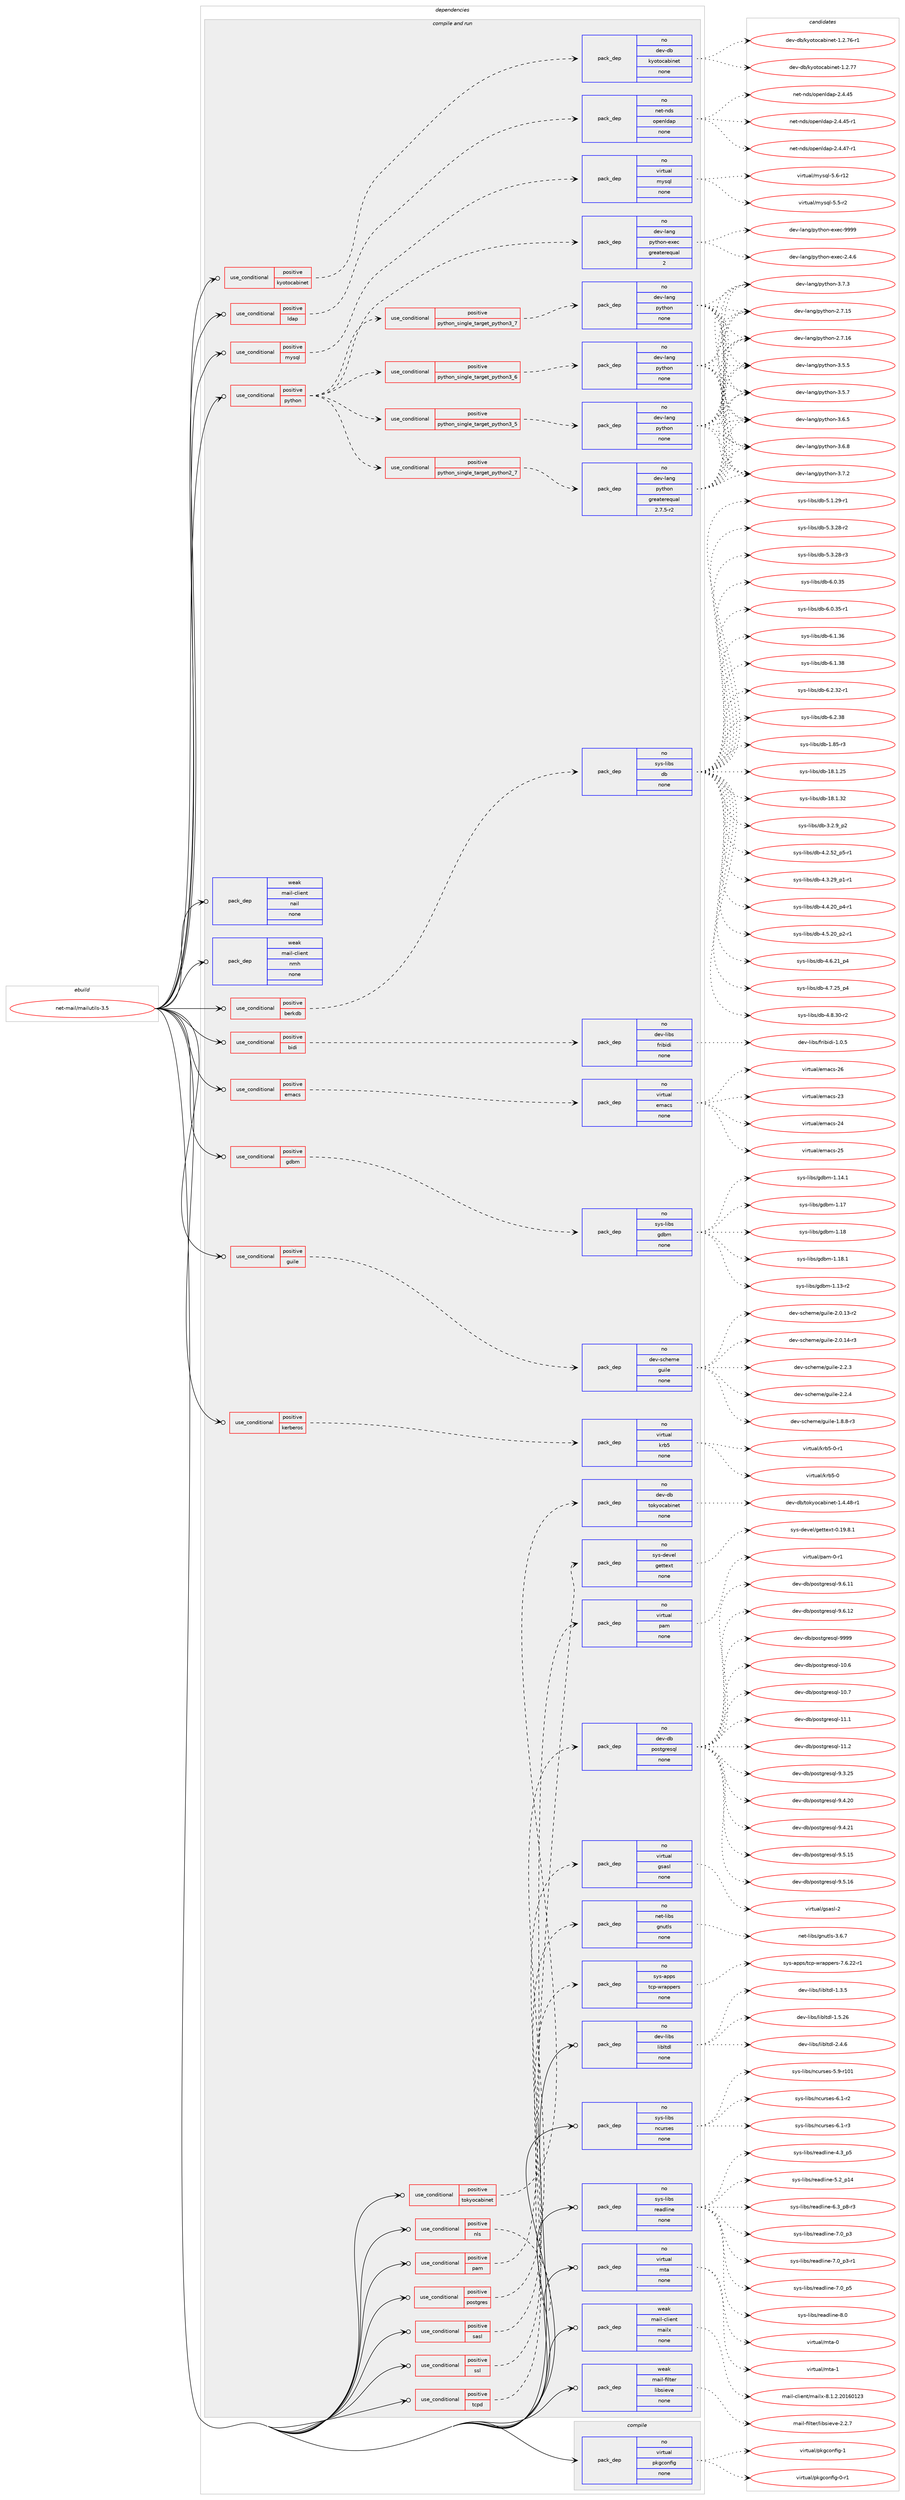 digraph prolog {

# *************
# Graph options
# *************

newrank=true;
concentrate=true;
compound=true;
graph [rankdir=LR,fontname=Helvetica,fontsize=10,ranksep=1.5];#, ranksep=2.5, nodesep=0.2];
edge  [arrowhead=vee];
node  [fontname=Helvetica,fontsize=10];

# **********
# The ebuild
# **********

subgraph cluster_leftcol {
color=gray;
rank=same;
label=<<i>ebuild</i>>;
id [label="net-mail/mailutils-3.5", color=red, width=4, href="../net-mail/mailutils-3.5.svg"];
}

# ****************
# The dependencies
# ****************

subgraph cluster_midcol {
color=gray;
label=<<i>dependencies</i>>;
subgraph cluster_compile {
fillcolor="#eeeeee";
style=filled;
label=<<i>compile</i>>;
subgraph pack2007 {
dependency2674 [label=<<TABLE BORDER="0" CELLBORDER="1" CELLSPACING="0" CELLPADDING="4" WIDTH="220"><TR><TD ROWSPAN="6" CELLPADDING="30">pack_dep</TD></TR><TR><TD WIDTH="110">no</TD></TR><TR><TD>virtual</TD></TR><TR><TD>pkgconfig</TD></TR><TR><TD>none</TD></TR><TR><TD></TD></TR></TABLE>>, shape=none, color=blue];
}
id:e -> dependency2674:w [weight=20,style="solid",arrowhead="vee"];
}
subgraph cluster_compileandrun {
fillcolor="#eeeeee";
style=filled;
label=<<i>compile and run</i>>;
subgraph cond627 {
dependency2675 [label=<<TABLE BORDER="0" CELLBORDER="1" CELLSPACING="0" CELLPADDING="4"><TR><TD ROWSPAN="3" CELLPADDING="10">use_conditional</TD></TR><TR><TD>positive</TD></TR><TR><TD>berkdb</TD></TR></TABLE>>, shape=none, color=red];
subgraph pack2008 {
dependency2676 [label=<<TABLE BORDER="0" CELLBORDER="1" CELLSPACING="0" CELLPADDING="4" WIDTH="220"><TR><TD ROWSPAN="6" CELLPADDING="30">pack_dep</TD></TR><TR><TD WIDTH="110">no</TD></TR><TR><TD>sys-libs</TD></TR><TR><TD>db</TD></TR><TR><TD>none</TD></TR><TR><TD></TD></TR></TABLE>>, shape=none, color=blue];
}
dependency2675:e -> dependency2676:w [weight=20,style="dashed",arrowhead="vee"];
}
id:e -> dependency2675:w [weight=20,style="solid",arrowhead="odotvee"];
subgraph cond628 {
dependency2677 [label=<<TABLE BORDER="0" CELLBORDER="1" CELLSPACING="0" CELLPADDING="4"><TR><TD ROWSPAN="3" CELLPADDING="10">use_conditional</TD></TR><TR><TD>positive</TD></TR><TR><TD>bidi</TD></TR></TABLE>>, shape=none, color=red];
subgraph pack2009 {
dependency2678 [label=<<TABLE BORDER="0" CELLBORDER="1" CELLSPACING="0" CELLPADDING="4" WIDTH="220"><TR><TD ROWSPAN="6" CELLPADDING="30">pack_dep</TD></TR><TR><TD WIDTH="110">no</TD></TR><TR><TD>dev-libs</TD></TR><TR><TD>fribidi</TD></TR><TR><TD>none</TD></TR><TR><TD></TD></TR></TABLE>>, shape=none, color=blue];
}
dependency2677:e -> dependency2678:w [weight=20,style="dashed",arrowhead="vee"];
}
id:e -> dependency2677:w [weight=20,style="solid",arrowhead="odotvee"];
subgraph cond629 {
dependency2679 [label=<<TABLE BORDER="0" CELLBORDER="1" CELLSPACING="0" CELLPADDING="4"><TR><TD ROWSPAN="3" CELLPADDING="10">use_conditional</TD></TR><TR><TD>positive</TD></TR><TR><TD>emacs</TD></TR></TABLE>>, shape=none, color=red];
subgraph pack2010 {
dependency2680 [label=<<TABLE BORDER="0" CELLBORDER="1" CELLSPACING="0" CELLPADDING="4" WIDTH="220"><TR><TD ROWSPAN="6" CELLPADDING="30">pack_dep</TD></TR><TR><TD WIDTH="110">no</TD></TR><TR><TD>virtual</TD></TR><TR><TD>emacs</TD></TR><TR><TD>none</TD></TR><TR><TD></TD></TR></TABLE>>, shape=none, color=blue];
}
dependency2679:e -> dependency2680:w [weight=20,style="dashed",arrowhead="vee"];
}
id:e -> dependency2679:w [weight=20,style="solid",arrowhead="odotvee"];
subgraph cond630 {
dependency2681 [label=<<TABLE BORDER="0" CELLBORDER="1" CELLSPACING="0" CELLPADDING="4"><TR><TD ROWSPAN="3" CELLPADDING="10">use_conditional</TD></TR><TR><TD>positive</TD></TR><TR><TD>gdbm</TD></TR></TABLE>>, shape=none, color=red];
subgraph pack2011 {
dependency2682 [label=<<TABLE BORDER="0" CELLBORDER="1" CELLSPACING="0" CELLPADDING="4" WIDTH="220"><TR><TD ROWSPAN="6" CELLPADDING="30">pack_dep</TD></TR><TR><TD WIDTH="110">no</TD></TR><TR><TD>sys-libs</TD></TR><TR><TD>gdbm</TD></TR><TR><TD>none</TD></TR><TR><TD></TD></TR></TABLE>>, shape=none, color=blue];
}
dependency2681:e -> dependency2682:w [weight=20,style="dashed",arrowhead="vee"];
}
id:e -> dependency2681:w [weight=20,style="solid",arrowhead="odotvee"];
subgraph cond631 {
dependency2683 [label=<<TABLE BORDER="0" CELLBORDER="1" CELLSPACING="0" CELLPADDING="4"><TR><TD ROWSPAN="3" CELLPADDING="10">use_conditional</TD></TR><TR><TD>positive</TD></TR><TR><TD>guile</TD></TR></TABLE>>, shape=none, color=red];
subgraph pack2012 {
dependency2684 [label=<<TABLE BORDER="0" CELLBORDER="1" CELLSPACING="0" CELLPADDING="4" WIDTH="220"><TR><TD ROWSPAN="6" CELLPADDING="30">pack_dep</TD></TR><TR><TD WIDTH="110">no</TD></TR><TR><TD>dev-scheme</TD></TR><TR><TD>guile</TD></TR><TR><TD>none</TD></TR><TR><TD></TD></TR></TABLE>>, shape=none, color=blue];
}
dependency2683:e -> dependency2684:w [weight=20,style="dashed",arrowhead="vee"];
}
id:e -> dependency2683:w [weight=20,style="solid",arrowhead="odotvee"];
subgraph cond632 {
dependency2685 [label=<<TABLE BORDER="0" CELLBORDER="1" CELLSPACING="0" CELLPADDING="4"><TR><TD ROWSPAN="3" CELLPADDING="10">use_conditional</TD></TR><TR><TD>positive</TD></TR><TR><TD>kerberos</TD></TR></TABLE>>, shape=none, color=red];
subgraph pack2013 {
dependency2686 [label=<<TABLE BORDER="0" CELLBORDER="1" CELLSPACING="0" CELLPADDING="4" WIDTH="220"><TR><TD ROWSPAN="6" CELLPADDING="30">pack_dep</TD></TR><TR><TD WIDTH="110">no</TD></TR><TR><TD>virtual</TD></TR><TR><TD>krb5</TD></TR><TR><TD>none</TD></TR><TR><TD></TD></TR></TABLE>>, shape=none, color=blue];
}
dependency2685:e -> dependency2686:w [weight=20,style="dashed",arrowhead="vee"];
}
id:e -> dependency2685:w [weight=20,style="solid",arrowhead="odotvee"];
subgraph cond633 {
dependency2687 [label=<<TABLE BORDER="0" CELLBORDER="1" CELLSPACING="0" CELLPADDING="4"><TR><TD ROWSPAN="3" CELLPADDING="10">use_conditional</TD></TR><TR><TD>positive</TD></TR><TR><TD>kyotocabinet</TD></TR></TABLE>>, shape=none, color=red];
subgraph pack2014 {
dependency2688 [label=<<TABLE BORDER="0" CELLBORDER="1" CELLSPACING="0" CELLPADDING="4" WIDTH="220"><TR><TD ROWSPAN="6" CELLPADDING="30">pack_dep</TD></TR><TR><TD WIDTH="110">no</TD></TR><TR><TD>dev-db</TD></TR><TR><TD>kyotocabinet</TD></TR><TR><TD>none</TD></TR><TR><TD></TD></TR></TABLE>>, shape=none, color=blue];
}
dependency2687:e -> dependency2688:w [weight=20,style="dashed",arrowhead="vee"];
}
id:e -> dependency2687:w [weight=20,style="solid",arrowhead="odotvee"];
subgraph cond634 {
dependency2689 [label=<<TABLE BORDER="0" CELLBORDER="1" CELLSPACING="0" CELLPADDING="4"><TR><TD ROWSPAN="3" CELLPADDING="10">use_conditional</TD></TR><TR><TD>positive</TD></TR><TR><TD>ldap</TD></TR></TABLE>>, shape=none, color=red];
subgraph pack2015 {
dependency2690 [label=<<TABLE BORDER="0" CELLBORDER="1" CELLSPACING="0" CELLPADDING="4" WIDTH="220"><TR><TD ROWSPAN="6" CELLPADDING="30">pack_dep</TD></TR><TR><TD WIDTH="110">no</TD></TR><TR><TD>net-nds</TD></TR><TR><TD>openldap</TD></TR><TR><TD>none</TD></TR><TR><TD></TD></TR></TABLE>>, shape=none, color=blue];
}
dependency2689:e -> dependency2690:w [weight=20,style="dashed",arrowhead="vee"];
}
id:e -> dependency2689:w [weight=20,style="solid",arrowhead="odotvee"];
subgraph cond635 {
dependency2691 [label=<<TABLE BORDER="0" CELLBORDER="1" CELLSPACING="0" CELLPADDING="4"><TR><TD ROWSPAN="3" CELLPADDING="10">use_conditional</TD></TR><TR><TD>positive</TD></TR><TR><TD>mysql</TD></TR></TABLE>>, shape=none, color=red];
subgraph pack2016 {
dependency2692 [label=<<TABLE BORDER="0" CELLBORDER="1" CELLSPACING="0" CELLPADDING="4" WIDTH="220"><TR><TD ROWSPAN="6" CELLPADDING="30">pack_dep</TD></TR><TR><TD WIDTH="110">no</TD></TR><TR><TD>virtual</TD></TR><TR><TD>mysql</TD></TR><TR><TD>none</TD></TR><TR><TD></TD></TR></TABLE>>, shape=none, color=blue];
}
dependency2691:e -> dependency2692:w [weight=20,style="dashed",arrowhead="vee"];
}
id:e -> dependency2691:w [weight=20,style="solid",arrowhead="odotvee"];
subgraph cond636 {
dependency2693 [label=<<TABLE BORDER="0" CELLBORDER="1" CELLSPACING="0" CELLPADDING="4"><TR><TD ROWSPAN="3" CELLPADDING="10">use_conditional</TD></TR><TR><TD>positive</TD></TR><TR><TD>nls</TD></TR></TABLE>>, shape=none, color=red];
subgraph pack2017 {
dependency2694 [label=<<TABLE BORDER="0" CELLBORDER="1" CELLSPACING="0" CELLPADDING="4" WIDTH="220"><TR><TD ROWSPAN="6" CELLPADDING="30">pack_dep</TD></TR><TR><TD WIDTH="110">no</TD></TR><TR><TD>sys-devel</TD></TR><TR><TD>gettext</TD></TR><TR><TD>none</TD></TR><TR><TD></TD></TR></TABLE>>, shape=none, color=blue];
}
dependency2693:e -> dependency2694:w [weight=20,style="dashed",arrowhead="vee"];
}
id:e -> dependency2693:w [weight=20,style="solid",arrowhead="odotvee"];
subgraph cond637 {
dependency2695 [label=<<TABLE BORDER="0" CELLBORDER="1" CELLSPACING="0" CELLPADDING="4"><TR><TD ROWSPAN="3" CELLPADDING="10">use_conditional</TD></TR><TR><TD>positive</TD></TR><TR><TD>pam</TD></TR></TABLE>>, shape=none, color=red];
subgraph pack2018 {
dependency2696 [label=<<TABLE BORDER="0" CELLBORDER="1" CELLSPACING="0" CELLPADDING="4" WIDTH="220"><TR><TD ROWSPAN="6" CELLPADDING="30">pack_dep</TD></TR><TR><TD WIDTH="110">no</TD></TR><TR><TD>virtual</TD></TR><TR><TD>pam</TD></TR><TR><TD>none</TD></TR><TR><TD></TD></TR></TABLE>>, shape=none, color=blue];
}
dependency2695:e -> dependency2696:w [weight=20,style="dashed",arrowhead="vee"];
}
id:e -> dependency2695:w [weight=20,style="solid",arrowhead="odotvee"];
subgraph cond638 {
dependency2697 [label=<<TABLE BORDER="0" CELLBORDER="1" CELLSPACING="0" CELLPADDING="4"><TR><TD ROWSPAN="3" CELLPADDING="10">use_conditional</TD></TR><TR><TD>positive</TD></TR><TR><TD>postgres</TD></TR></TABLE>>, shape=none, color=red];
subgraph pack2019 {
dependency2698 [label=<<TABLE BORDER="0" CELLBORDER="1" CELLSPACING="0" CELLPADDING="4" WIDTH="220"><TR><TD ROWSPAN="6" CELLPADDING="30">pack_dep</TD></TR><TR><TD WIDTH="110">no</TD></TR><TR><TD>dev-db</TD></TR><TR><TD>postgresql</TD></TR><TR><TD>none</TD></TR><TR><TD></TD></TR></TABLE>>, shape=none, color=blue];
}
dependency2697:e -> dependency2698:w [weight=20,style="dashed",arrowhead="vee"];
}
id:e -> dependency2697:w [weight=20,style="solid",arrowhead="odotvee"];
subgraph cond639 {
dependency2699 [label=<<TABLE BORDER="0" CELLBORDER="1" CELLSPACING="0" CELLPADDING="4"><TR><TD ROWSPAN="3" CELLPADDING="10">use_conditional</TD></TR><TR><TD>positive</TD></TR><TR><TD>python</TD></TR></TABLE>>, shape=none, color=red];
subgraph cond640 {
dependency2700 [label=<<TABLE BORDER="0" CELLBORDER="1" CELLSPACING="0" CELLPADDING="4"><TR><TD ROWSPAN="3" CELLPADDING="10">use_conditional</TD></TR><TR><TD>positive</TD></TR><TR><TD>python_single_target_python2_7</TD></TR></TABLE>>, shape=none, color=red];
subgraph pack2020 {
dependency2701 [label=<<TABLE BORDER="0" CELLBORDER="1" CELLSPACING="0" CELLPADDING="4" WIDTH="220"><TR><TD ROWSPAN="6" CELLPADDING="30">pack_dep</TD></TR><TR><TD WIDTH="110">no</TD></TR><TR><TD>dev-lang</TD></TR><TR><TD>python</TD></TR><TR><TD>greaterequal</TD></TR><TR><TD>2.7.5-r2</TD></TR></TABLE>>, shape=none, color=blue];
}
dependency2700:e -> dependency2701:w [weight=20,style="dashed",arrowhead="vee"];
}
dependency2699:e -> dependency2700:w [weight=20,style="dashed",arrowhead="vee"];
subgraph cond641 {
dependency2702 [label=<<TABLE BORDER="0" CELLBORDER="1" CELLSPACING="0" CELLPADDING="4"><TR><TD ROWSPAN="3" CELLPADDING="10">use_conditional</TD></TR><TR><TD>positive</TD></TR><TR><TD>python_single_target_python3_5</TD></TR></TABLE>>, shape=none, color=red];
subgraph pack2021 {
dependency2703 [label=<<TABLE BORDER="0" CELLBORDER="1" CELLSPACING="0" CELLPADDING="4" WIDTH="220"><TR><TD ROWSPAN="6" CELLPADDING="30">pack_dep</TD></TR><TR><TD WIDTH="110">no</TD></TR><TR><TD>dev-lang</TD></TR><TR><TD>python</TD></TR><TR><TD>none</TD></TR><TR><TD></TD></TR></TABLE>>, shape=none, color=blue];
}
dependency2702:e -> dependency2703:w [weight=20,style="dashed",arrowhead="vee"];
}
dependency2699:e -> dependency2702:w [weight=20,style="dashed",arrowhead="vee"];
subgraph cond642 {
dependency2704 [label=<<TABLE BORDER="0" CELLBORDER="1" CELLSPACING="0" CELLPADDING="4"><TR><TD ROWSPAN="3" CELLPADDING="10">use_conditional</TD></TR><TR><TD>positive</TD></TR><TR><TD>python_single_target_python3_6</TD></TR></TABLE>>, shape=none, color=red];
subgraph pack2022 {
dependency2705 [label=<<TABLE BORDER="0" CELLBORDER="1" CELLSPACING="0" CELLPADDING="4" WIDTH="220"><TR><TD ROWSPAN="6" CELLPADDING="30">pack_dep</TD></TR><TR><TD WIDTH="110">no</TD></TR><TR><TD>dev-lang</TD></TR><TR><TD>python</TD></TR><TR><TD>none</TD></TR><TR><TD></TD></TR></TABLE>>, shape=none, color=blue];
}
dependency2704:e -> dependency2705:w [weight=20,style="dashed",arrowhead="vee"];
}
dependency2699:e -> dependency2704:w [weight=20,style="dashed",arrowhead="vee"];
subgraph cond643 {
dependency2706 [label=<<TABLE BORDER="0" CELLBORDER="1" CELLSPACING="0" CELLPADDING="4"><TR><TD ROWSPAN="3" CELLPADDING="10">use_conditional</TD></TR><TR><TD>positive</TD></TR><TR><TD>python_single_target_python3_7</TD></TR></TABLE>>, shape=none, color=red];
subgraph pack2023 {
dependency2707 [label=<<TABLE BORDER="0" CELLBORDER="1" CELLSPACING="0" CELLPADDING="4" WIDTH="220"><TR><TD ROWSPAN="6" CELLPADDING="30">pack_dep</TD></TR><TR><TD WIDTH="110">no</TD></TR><TR><TD>dev-lang</TD></TR><TR><TD>python</TD></TR><TR><TD>none</TD></TR><TR><TD></TD></TR></TABLE>>, shape=none, color=blue];
}
dependency2706:e -> dependency2707:w [weight=20,style="dashed",arrowhead="vee"];
}
dependency2699:e -> dependency2706:w [weight=20,style="dashed",arrowhead="vee"];
subgraph pack2024 {
dependency2708 [label=<<TABLE BORDER="0" CELLBORDER="1" CELLSPACING="0" CELLPADDING="4" WIDTH="220"><TR><TD ROWSPAN="6" CELLPADDING="30">pack_dep</TD></TR><TR><TD WIDTH="110">no</TD></TR><TR><TD>dev-lang</TD></TR><TR><TD>python-exec</TD></TR><TR><TD>greaterequal</TD></TR><TR><TD>2</TD></TR></TABLE>>, shape=none, color=blue];
}
dependency2699:e -> dependency2708:w [weight=20,style="dashed",arrowhead="vee"];
}
id:e -> dependency2699:w [weight=20,style="solid",arrowhead="odotvee"];
subgraph cond644 {
dependency2709 [label=<<TABLE BORDER="0" CELLBORDER="1" CELLSPACING="0" CELLPADDING="4"><TR><TD ROWSPAN="3" CELLPADDING="10">use_conditional</TD></TR><TR><TD>positive</TD></TR><TR><TD>sasl</TD></TR></TABLE>>, shape=none, color=red];
subgraph pack2025 {
dependency2710 [label=<<TABLE BORDER="0" CELLBORDER="1" CELLSPACING="0" CELLPADDING="4" WIDTH="220"><TR><TD ROWSPAN="6" CELLPADDING="30">pack_dep</TD></TR><TR><TD WIDTH="110">no</TD></TR><TR><TD>virtual</TD></TR><TR><TD>gsasl</TD></TR><TR><TD>none</TD></TR><TR><TD></TD></TR></TABLE>>, shape=none, color=blue];
}
dependency2709:e -> dependency2710:w [weight=20,style="dashed",arrowhead="vee"];
}
id:e -> dependency2709:w [weight=20,style="solid",arrowhead="odotvee"];
subgraph cond645 {
dependency2711 [label=<<TABLE BORDER="0" CELLBORDER="1" CELLSPACING="0" CELLPADDING="4"><TR><TD ROWSPAN="3" CELLPADDING="10">use_conditional</TD></TR><TR><TD>positive</TD></TR><TR><TD>ssl</TD></TR></TABLE>>, shape=none, color=red];
subgraph pack2026 {
dependency2712 [label=<<TABLE BORDER="0" CELLBORDER="1" CELLSPACING="0" CELLPADDING="4" WIDTH="220"><TR><TD ROWSPAN="6" CELLPADDING="30">pack_dep</TD></TR><TR><TD WIDTH="110">no</TD></TR><TR><TD>net-libs</TD></TR><TR><TD>gnutls</TD></TR><TR><TD>none</TD></TR><TR><TD></TD></TR></TABLE>>, shape=none, color=blue];
}
dependency2711:e -> dependency2712:w [weight=20,style="dashed",arrowhead="vee"];
}
id:e -> dependency2711:w [weight=20,style="solid",arrowhead="odotvee"];
subgraph cond646 {
dependency2713 [label=<<TABLE BORDER="0" CELLBORDER="1" CELLSPACING="0" CELLPADDING="4"><TR><TD ROWSPAN="3" CELLPADDING="10">use_conditional</TD></TR><TR><TD>positive</TD></TR><TR><TD>tcpd</TD></TR></TABLE>>, shape=none, color=red];
subgraph pack2027 {
dependency2714 [label=<<TABLE BORDER="0" CELLBORDER="1" CELLSPACING="0" CELLPADDING="4" WIDTH="220"><TR><TD ROWSPAN="6" CELLPADDING="30">pack_dep</TD></TR><TR><TD WIDTH="110">no</TD></TR><TR><TD>sys-apps</TD></TR><TR><TD>tcp-wrappers</TD></TR><TR><TD>none</TD></TR><TR><TD></TD></TR></TABLE>>, shape=none, color=blue];
}
dependency2713:e -> dependency2714:w [weight=20,style="dashed",arrowhead="vee"];
}
id:e -> dependency2713:w [weight=20,style="solid",arrowhead="odotvee"];
subgraph cond647 {
dependency2715 [label=<<TABLE BORDER="0" CELLBORDER="1" CELLSPACING="0" CELLPADDING="4"><TR><TD ROWSPAN="3" CELLPADDING="10">use_conditional</TD></TR><TR><TD>positive</TD></TR><TR><TD>tokyocabinet</TD></TR></TABLE>>, shape=none, color=red];
subgraph pack2028 {
dependency2716 [label=<<TABLE BORDER="0" CELLBORDER="1" CELLSPACING="0" CELLPADDING="4" WIDTH="220"><TR><TD ROWSPAN="6" CELLPADDING="30">pack_dep</TD></TR><TR><TD WIDTH="110">no</TD></TR><TR><TD>dev-db</TD></TR><TR><TD>tokyocabinet</TD></TR><TR><TD>none</TD></TR><TR><TD></TD></TR></TABLE>>, shape=none, color=blue];
}
dependency2715:e -> dependency2716:w [weight=20,style="dashed",arrowhead="vee"];
}
id:e -> dependency2715:w [weight=20,style="solid",arrowhead="odotvee"];
subgraph pack2029 {
dependency2717 [label=<<TABLE BORDER="0" CELLBORDER="1" CELLSPACING="0" CELLPADDING="4" WIDTH="220"><TR><TD ROWSPAN="6" CELLPADDING="30">pack_dep</TD></TR><TR><TD WIDTH="110">no</TD></TR><TR><TD>dev-libs</TD></TR><TR><TD>libltdl</TD></TR><TR><TD>none</TD></TR><TR><TD></TD></TR></TABLE>>, shape=none, color=blue];
}
id:e -> dependency2717:w [weight=20,style="solid",arrowhead="odotvee"];
subgraph pack2030 {
dependency2718 [label=<<TABLE BORDER="0" CELLBORDER="1" CELLSPACING="0" CELLPADDING="4" WIDTH="220"><TR><TD ROWSPAN="6" CELLPADDING="30">pack_dep</TD></TR><TR><TD WIDTH="110">no</TD></TR><TR><TD>sys-libs</TD></TR><TR><TD>ncurses</TD></TR><TR><TD>none</TD></TR><TR><TD></TD></TR></TABLE>>, shape=none, color=blue];
}
id:e -> dependency2718:w [weight=20,style="solid",arrowhead="odotvee"];
subgraph pack2031 {
dependency2719 [label=<<TABLE BORDER="0" CELLBORDER="1" CELLSPACING="0" CELLPADDING="4" WIDTH="220"><TR><TD ROWSPAN="6" CELLPADDING="30">pack_dep</TD></TR><TR><TD WIDTH="110">no</TD></TR><TR><TD>sys-libs</TD></TR><TR><TD>readline</TD></TR><TR><TD>none</TD></TR><TR><TD></TD></TR></TABLE>>, shape=none, color=blue];
}
id:e -> dependency2719:w [weight=20,style="solid",arrowhead="odotvee"];
subgraph pack2032 {
dependency2720 [label=<<TABLE BORDER="0" CELLBORDER="1" CELLSPACING="0" CELLPADDING="4" WIDTH="220"><TR><TD ROWSPAN="6" CELLPADDING="30">pack_dep</TD></TR><TR><TD WIDTH="110">no</TD></TR><TR><TD>virtual</TD></TR><TR><TD>mta</TD></TR><TR><TD>none</TD></TR><TR><TD></TD></TR></TABLE>>, shape=none, color=blue];
}
id:e -> dependency2720:w [weight=20,style="solid",arrowhead="odotvee"];
subgraph pack2033 {
dependency2721 [label=<<TABLE BORDER="0" CELLBORDER="1" CELLSPACING="0" CELLPADDING="4" WIDTH="220"><TR><TD ROWSPAN="6" CELLPADDING="30">pack_dep</TD></TR><TR><TD WIDTH="110">weak</TD></TR><TR><TD>mail-client</TD></TR><TR><TD>mailx</TD></TR><TR><TD>none</TD></TR><TR><TD></TD></TR></TABLE>>, shape=none, color=blue];
}
id:e -> dependency2721:w [weight=20,style="solid",arrowhead="odotvee"];
subgraph pack2034 {
dependency2722 [label=<<TABLE BORDER="0" CELLBORDER="1" CELLSPACING="0" CELLPADDING="4" WIDTH="220"><TR><TD ROWSPAN="6" CELLPADDING="30">pack_dep</TD></TR><TR><TD WIDTH="110">weak</TD></TR><TR><TD>mail-client</TD></TR><TR><TD>nail</TD></TR><TR><TD>none</TD></TR><TR><TD></TD></TR></TABLE>>, shape=none, color=blue];
}
id:e -> dependency2722:w [weight=20,style="solid",arrowhead="odotvee"];
subgraph pack2035 {
dependency2723 [label=<<TABLE BORDER="0" CELLBORDER="1" CELLSPACING="0" CELLPADDING="4" WIDTH="220"><TR><TD ROWSPAN="6" CELLPADDING="30">pack_dep</TD></TR><TR><TD WIDTH="110">weak</TD></TR><TR><TD>mail-client</TD></TR><TR><TD>nmh</TD></TR><TR><TD>none</TD></TR><TR><TD></TD></TR></TABLE>>, shape=none, color=blue];
}
id:e -> dependency2723:w [weight=20,style="solid",arrowhead="odotvee"];
subgraph pack2036 {
dependency2724 [label=<<TABLE BORDER="0" CELLBORDER="1" CELLSPACING="0" CELLPADDING="4" WIDTH="220"><TR><TD ROWSPAN="6" CELLPADDING="30">pack_dep</TD></TR><TR><TD WIDTH="110">weak</TD></TR><TR><TD>mail-filter</TD></TR><TR><TD>libsieve</TD></TR><TR><TD>none</TD></TR><TR><TD></TD></TR></TABLE>>, shape=none, color=blue];
}
id:e -> dependency2724:w [weight=20,style="solid",arrowhead="odotvee"];
}
subgraph cluster_run {
fillcolor="#eeeeee";
style=filled;
label=<<i>run</i>>;
}
}

# **************
# The candidates
# **************

subgraph cluster_choices {
rank=same;
color=gray;
label=<<i>candidates</i>>;

subgraph choice2007 {
color=black;
nodesep=1;
choice11810511411611797108471121071039911111010210510345484511449 [label="virtual/pkgconfig-0-r1", color=red, width=4,href="../virtual/pkgconfig-0-r1.svg"];
choice1181051141161179710847112107103991111101021051034549 [label="virtual/pkgconfig-1", color=red, width=4,href="../virtual/pkgconfig-1.svg"];
dependency2674:e -> choice11810511411611797108471121071039911111010210510345484511449:w [style=dotted,weight="100"];
dependency2674:e -> choice1181051141161179710847112107103991111101021051034549:w [style=dotted,weight="100"];
}
subgraph choice2008 {
color=black;
nodesep=1;
choice1151211154510810598115471009845494656534511451 [label="sys-libs/db-1.85-r3", color=red, width=4,href="../sys-libs/db-1.85-r3.svg"];
choice115121115451081059811547100984549564649465053 [label="sys-libs/db-18.1.25", color=red, width=4,href="../sys-libs/db-18.1.25.svg"];
choice115121115451081059811547100984549564649465150 [label="sys-libs/db-18.1.32", color=red, width=4,href="../sys-libs/db-18.1.32.svg"];
choice115121115451081059811547100984551465046579511250 [label="sys-libs/db-3.2.9_p2", color=red, width=4,href="../sys-libs/db-3.2.9_p2.svg"];
choice115121115451081059811547100984552465046535095112534511449 [label="sys-libs/db-4.2.52_p5-r1", color=red, width=4,href="../sys-libs/db-4.2.52_p5-r1.svg"];
choice115121115451081059811547100984552465146505795112494511449 [label="sys-libs/db-4.3.29_p1-r1", color=red, width=4,href="../sys-libs/db-4.3.29_p1-r1.svg"];
choice115121115451081059811547100984552465246504895112524511449 [label="sys-libs/db-4.4.20_p4-r1", color=red, width=4,href="../sys-libs/db-4.4.20_p4-r1.svg"];
choice115121115451081059811547100984552465346504895112504511449 [label="sys-libs/db-4.5.20_p2-r1", color=red, width=4,href="../sys-libs/db-4.5.20_p2-r1.svg"];
choice11512111545108105981154710098455246544650499511252 [label="sys-libs/db-4.6.21_p4", color=red, width=4,href="../sys-libs/db-4.6.21_p4.svg"];
choice11512111545108105981154710098455246554650539511252 [label="sys-libs/db-4.7.25_p4", color=red, width=4,href="../sys-libs/db-4.7.25_p4.svg"];
choice11512111545108105981154710098455246564651484511450 [label="sys-libs/db-4.8.30-r2", color=red, width=4,href="../sys-libs/db-4.8.30-r2.svg"];
choice11512111545108105981154710098455346494650574511449 [label="sys-libs/db-5.1.29-r1", color=red, width=4,href="../sys-libs/db-5.1.29-r1.svg"];
choice11512111545108105981154710098455346514650564511450 [label="sys-libs/db-5.3.28-r2", color=red, width=4,href="../sys-libs/db-5.3.28-r2.svg"];
choice11512111545108105981154710098455346514650564511451 [label="sys-libs/db-5.3.28-r3", color=red, width=4,href="../sys-libs/db-5.3.28-r3.svg"];
choice1151211154510810598115471009845544648465153 [label="sys-libs/db-6.0.35", color=red, width=4,href="../sys-libs/db-6.0.35.svg"];
choice11512111545108105981154710098455446484651534511449 [label="sys-libs/db-6.0.35-r1", color=red, width=4,href="../sys-libs/db-6.0.35-r1.svg"];
choice1151211154510810598115471009845544649465154 [label="sys-libs/db-6.1.36", color=red, width=4,href="../sys-libs/db-6.1.36.svg"];
choice1151211154510810598115471009845544649465156 [label="sys-libs/db-6.1.38", color=red, width=4,href="../sys-libs/db-6.1.38.svg"];
choice11512111545108105981154710098455446504651504511449 [label="sys-libs/db-6.2.32-r1", color=red, width=4,href="../sys-libs/db-6.2.32-r1.svg"];
choice1151211154510810598115471009845544650465156 [label="sys-libs/db-6.2.38", color=red, width=4,href="../sys-libs/db-6.2.38.svg"];
dependency2676:e -> choice1151211154510810598115471009845494656534511451:w [style=dotted,weight="100"];
dependency2676:e -> choice115121115451081059811547100984549564649465053:w [style=dotted,weight="100"];
dependency2676:e -> choice115121115451081059811547100984549564649465150:w [style=dotted,weight="100"];
dependency2676:e -> choice115121115451081059811547100984551465046579511250:w [style=dotted,weight="100"];
dependency2676:e -> choice115121115451081059811547100984552465046535095112534511449:w [style=dotted,weight="100"];
dependency2676:e -> choice115121115451081059811547100984552465146505795112494511449:w [style=dotted,weight="100"];
dependency2676:e -> choice115121115451081059811547100984552465246504895112524511449:w [style=dotted,weight="100"];
dependency2676:e -> choice115121115451081059811547100984552465346504895112504511449:w [style=dotted,weight="100"];
dependency2676:e -> choice11512111545108105981154710098455246544650499511252:w [style=dotted,weight="100"];
dependency2676:e -> choice11512111545108105981154710098455246554650539511252:w [style=dotted,weight="100"];
dependency2676:e -> choice11512111545108105981154710098455246564651484511450:w [style=dotted,weight="100"];
dependency2676:e -> choice11512111545108105981154710098455346494650574511449:w [style=dotted,weight="100"];
dependency2676:e -> choice11512111545108105981154710098455346514650564511450:w [style=dotted,weight="100"];
dependency2676:e -> choice11512111545108105981154710098455346514650564511451:w [style=dotted,weight="100"];
dependency2676:e -> choice1151211154510810598115471009845544648465153:w [style=dotted,weight="100"];
dependency2676:e -> choice11512111545108105981154710098455446484651534511449:w [style=dotted,weight="100"];
dependency2676:e -> choice1151211154510810598115471009845544649465154:w [style=dotted,weight="100"];
dependency2676:e -> choice1151211154510810598115471009845544649465156:w [style=dotted,weight="100"];
dependency2676:e -> choice11512111545108105981154710098455446504651504511449:w [style=dotted,weight="100"];
dependency2676:e -> choice1151211154510810598115471009845544650465156:w [style=dotted,weight="100"];
}
subgraph choice2009 {
color=black;
nodesep=1;
choice10010111845108105981154710211410598105100105454946484653 [label="dev-libs/fribidi-1.0.5", color=red, width=4,href="../dev-libs/fribidi-1.0.5.svg"];
dependency2678:e -> choice10010111845108105981154710211410598105100105454946484653:w [style=dotted,weight="100"];
}
subgraph choice2010 {
color=black;
nodesep=1;
choice11810511411611797108471011099799115455051 [label="virtual/emacs-23", color=red, width=4,href="../virtual/emacs-23.svg"];
choice11810511411611797108471011099799115455052 [label="virtual/emacs-24", color=red, width=4,href="../virtual/emacs-24.svg"];
choice11810511411611797108471011099799115455053 [label="virtual/emacs-25", color=red, width=4,href="../virtual/emacs-25.svg"];
choice11810511411611797108471011099799115455054 [label="virtual/emacs-26", color=red, width=4,href="../virtual/emacs-26.svg"];
dependency2680:e -> choice11810511411611797108471011099799115455051:w [style=dotted,weight="100"];
dependency2680:e -> choice11810511411611797108471011099799115455052:w [style=dotted,weight="100"];
dependency2680:e -> choice11810511411611797108471011099799115455053:w [style=dotted,weight="100"];
dependency2680:e -> choice11810511411611797108471011099799115455054:w [style=dotted,weight="100"];
}
subgraph choice2011 {
color=black;
nodesep=1;
choice1151211154510810598115471031009810945494649514511450 [label="sys-libs/gdbm-1.13-r2", color=red, width=4,href="../sys-libs/gdbm-1.13-r2.svg"];
choice1151211154510810598115471031009810945494649524649 [label="sys-libs/gdbm-1.14.1", color=red, width=4,href="../sys-libs/gdbm-1.14.1.svg"];
choice115121115451081059811547103100981094549464955 [label="sys-libs/gdbm-1.17", color=red, width=4,href="../sys-libs/gdbm-1.17.svg"];
choice115121115451081059811547103100981094549464956 [label="sys-libs/gdbm-1.18", color=red, width=4,href="../sys-libs/gdbm-1.18.svg"];
choice1151211154510810598115471031009810945494649564649 [label="sys-libs/gdbm-1.18.1", color=red, width=4,href="../sys-libs/gdbm-1.18.1.svg"];
dependency2682:e -> choice1151211154510810598115471031009810945494649514511450:w [style=dotted,weight="100"];
dependency2682:e -> choice1151211154510810598115471031009810945494649524649:w [style=dotted,weight="100"];
dependency2682:e -> choice115121115451081059811547103100981094549464955:w [style=dotted,weight="100"];
dependency2682:e -> choice115121115451081059811547103100981094549464956:w [style=dotted,weight="100"];
dependency2682:e -> choice1151211154510810598115471031009810945494649564649:w [style=dotted,weight="100"];
}
subgraph choice2012 {
color=black;
nodesep=1;
choice1001011184511599104101109101471031171051081014549465646564511451 [label="dev-scheme/guile-1.8.8-r3", color=red, width=4,href="../dev-scheme/guile-1.8.8-r3.svg"];
choice100101118451159910410110910147103117105108101455046484649514511450 [label="dev-scheme/guile-2.0.13-r2", color=red, width=4,href="../dev-scheme/guile-2.0.13-r2.svg"];
choice100101118451159910410110910147103117105108101455046484649524511451 [label="dev-scheme/guile-2.0.14-r3", color=red, width=4,href="../dev-scheme/guile-2.0.14-r3.svg"];
choice100101118451159910410110910147103117105108101455046504651 [label="dev-scheme/guile-2.2.3", color=red, width=4,href="../dev-scheme/guile-2.2.3.svg"];
choice100101118451159910410110910147103117105108101455046504652 [label="dev-scheme/guile-2.2.4", color=red, width=4,href="../dev-scheme/guile-2.2.4.svg"];
dependency2684:e -> choice1001011184511599104101109101471031171051081014549465646564511451:w [style=dotted,weight="100"];
dependency2684:e -> choice100101118451159910410110910147103117105108101455046484649514511450:w [style=dotted,weight="100"];
dependency2684:e -> choice100101118451159910410110910147103117105108101455046484649524511451:w [style=dotted,weight="100"];
dependency2684:e -> choice100101118451159910410110910147103117105108101455046504651:w [style=dotted,weight="100"];
dependency2684:e -> choice100101118451159910410110910147103117105108101455046504652:w [style=dotted,weight="100"];
}
subgraph choice2013 {
color=black;
nodesep=1;
choice118105114116117971084710711498534548 [label="virtual/krb5-0", color=red, width=4,href="../virtual/krb5-0.svg"];
choice1181051141161179710847107114985345484511449 [label="virtual/krb5-0-r1", color=red, width=4,href="../virtual/krb5-0-r1.svg"];
dependency2686:e -> choice118105114116117971084710711498534548:w [style=dotted,weight="100"];
dependency2686:e -> choice1181051141161179710847107114985345484511449:w [style=dotted,weight="100"];
}
subgraph choice2014 {
color=black;
nodesep=1;
choice100101118451009847107121111116111999798105110101116454946504655544511449 [label="dev-db/kyotocabinet-1.2.76-r1", color=red, width=4,href="../dev-db/kyotocabinet-1.2.76-r1.svg"];
choice10010111845100984710712111111611199979810511010111645494650465555 [label="dev-db/kyotocabinet-1.2.77", color=red, width=4,href="../dev-db/kyotocabinet-1.2.77.svg"];
dependency2688:e -> choice100101118451009847107121111116111999798105110101116454946504655544511449:w [style=dotted,weight="100"];
dependency2688:e -> choice10010111845100984710712111111611199979810511010111645494650465555:w [style=dotted,weight="100"];
}
subgraph choice2015 {
color=black;
nodesep=1;
choice11010111645110100115471111121011101081009711245504652465253 [label="net-nds/openldap-2.4.45", color=red, width=4,href="../net-nds/openldap-2.4.45.svg"];
choice110101116451101001154711111210111010810097112455046524652534511449 [label="net-nds/openldap-2.4.45-r1", color=red, width=4,href="../net-nds/openldap-2.4.45-r1.svg"];
choice110101116451101001154711111210111010810097112455046524652554511449 [label="net-nds/openldap-2.4.47-r1", color=red, width=4,href="../net-nds/openldap-2.4.47-r1.svg"];
dependency2690:e -> choice11010111645110100115471111121011101081009711245504652465253:w [style=dotted,weight="100"];
dependency2690:e -> choice110101116451101001154711111210111010810097112455046524652534511449:w [style=dotted,weight="100"];
dependency2690:e -> choice110101116451101001154711111210111010810097112455046524652554511449:w [style=dotted,weight="100"];
}
subgraph choice2016 {
color=black;
nodesep=1;
choice1181051141161179710847109121115113108455346534511450 [label="virtual/mysql-5.5-r2", color=red, width=4,href="../virtual/mysql-5.5-r2.svg"];
choice118105114116117971084710912111511310845534654451144950 [label="virtual/mysql-5.6-r12", color=red, width=4,href="../virtual/mysql-5.6-r12.svg"];
dependency2692:e -> choice1181051141161179710847109121115113108455346534511450:w [style=dotted,weight="100"];
dependency2692:e -> choice118105114116117971084710912111511310845534654451144950:w [style=dotted,weight="100"];
}
subgraph choice2017 {
color=black;
nodesep=1;
choice1151211154510010111810110847103101116116101120116454846495746564649 [label="sys-devel/gettext-0.19.8.1", color=red, width=4,href="../sys-devel/gettext-0.19.8.1.svg"];
dependency2694:e -> choice1151211154510010111810110847103101116116101120116454846495746564649:w [style=dotted,weight="100"];
}
subgraph choice2018 {
color=black;
nodesep=1;
choice11810511411611797108471129710945484511449 [label="virtual/pam-0-r1", color=red, width=4,href="../virtual/pam-0-r1.svg"];
dependency2696:e -> choice11810511411611797108471129710945484511449:w [style=dotted,weight="100"];
}
subgraph choice2019 {
color=black;
nodesep=1;
choice1001011184510098471121111151161031141011151131084549484654 [label="dev-db/postgresql-10.6", color=red, width=4,href="../dev-db/postgresql-10.6.svg"];
choice1001011184510098471121111151161031141011151131084549484655 [label="dev-db/postgresql-10.7", color=red, width=4,href="../dev-db/postgresql-10.7.svg"];
choice1001011184510098471121111151161031141011151131084549494649 [label="dev-db/postgresql-11.1", color=red, width=4,href="../dev-db/postgresql-11.1.svg"];
choice1001011184510098471121111151161031141011151131084549494650 [label="dev-db/postgresql-11.2", color=red, width=4,href="../dev-db/postgresql-11.2.svg"];
choice10010111845100984711211111511610311410111511310845574651465053 [label="dev-db/postgresql-9.3.25", color=red, width=4,href="../dev-db/postgresql-9.3.25.svg"];
choice10010111845100984711211111511610311410111511310845574652465048 [label="dev-db/postgresql-9.4.20", color=red, width=4,href="../dev-db/postgresql-9.4.20.svg"];
choice10010111845100984711211111511610311410111511310845574652465049 [label="dev-db/postgresql-9.4.21", color=red, width=4,href="../dev-db/postgresql-9.4.21.svg"];
choice10010111845100984711211111511610311410111511310845574653464953 [label="dev-db/postgresql-9.5.15", color=red, width=4,href="../dev-db/postgresql-9.5.15.svg"];
choice10010111845100984711211111511610311410111511310845574653464954 [label="dev-db/postgresql-9.5.16", color=red, width=4,href="../dev-db/postgresql-9.5.16.svg"];
choice10010111845100984711211111511610311410111511310845574654464949 [label="dev-db/postgresql-9.6.11", color=red, width=4,href="../dev-db/postgresql-9.6.11.svg"];
choice10010111845100984711211111511610311410111511310845574654464950 [label="dev-db/postgresql-9.6.12", color=red, width=4,href="../dev-db/postgresql-9.6.12.svg"];
choice1001011184510098471121111151161031141011151131084557575757 [label="dev-db/postgresql-9999", color=red, width=4,href="../dev-db/postgresql-9999.svg"];
dependency2698:e -> choice1001011184510098471121111151161031141011151131084549484654:w [style=dotted,weight="100"];
dependency2698:e -> choice1001011184510098471121111151161031141011151131084549484655:w [style=dotted,weight="100"];
dependency2698:e -> choice1001011184510098471121111151161031141011151131084549494649:w [style=dotted,weight="100"];
dependency2698:e -> choice1001011184510098471121111151161031141011151131084549494650:w [style=dotted,weight="100"];
dependency2698:e -> choice10010111845100984711211111511610311410111511310845574651465053:w [style=dotted,weight="100"];
dependency2698:e -> choice10010111845100984711211111511610311410111511310845574652465048:w [style=dotted,weight="100"];
dependency2698:e -> choice10010111845100984711211111511610311410111511310845574652465049:w [style=dotted,weight="100"];
dependency2698:e -> choice10010111845100984711211111511610311410111511310845574653464953:w [style=dotted,weight="100"];
dependency2698:e -> choice10010111845100984711211111511610311410111511310845574653464954:w [style=dotted,weight="100"];
dependency2698:e -> choice10010111845100984711211111511610311410111511310845574654464949:w [style=dotted,weight="100"];
dependency2698:e -> choice10010111845100984711211111511610311410111511310845574654464950:w [style=dotted,weight="100"];
dependency2698:e -> choice1001011184510098471121111151161031141011151131084557575757:w [style=dotted,weight="100"];
}
subgraph choice2020 {
color=black;
nodesep=1;
choice10010111845108971101034711212111610411111045504655464953 [label="dev-lang/python-2.7.15", color=red, width=4,href="../dev-lang/python-2.7.15.svg"];
choice10010111845108971101034711212111610411111045504655464954 [label="dev-lang/python-2.7.16", color=red, width=4,href="../dev-lang/python-2.7.16.svg"];
choice100101118451089711010347112121116104111110455146534653 [label="dev-lang/python-3.5.5", color=red, width=4,href="../dev-lang/python-3.5.5.svg"];
choice100101118451089711010347112121116104111110455146534655 [label="dev-lang/python-3.5.7", color=red, width=4,href="../dev-lang/python-3.5.7.svg"];
choice100101118451089711010347112121116104111110455146544653 [label="dev-lang/python-3.6.5", color=red, width=4,href="../dev-lang/python-3.6.5.svg"];
choice100101118451089711010347112121116104111110455146544656 [label="dev-lang/python-3.6.8", color=red, width=4,href="../dev-lang/python-3.6.8.svg"];
choice100101118451089711010347112121116104111110455146554650 [label="dev-lang/python-3.7.2", color=red, width=4,href="../dev-lang/python-3.7.2.svg"];
choice100101118451089711010347112121116104111110455146554651 [label="dev-lang/python-3.7.3", color=red, width=4,href="../dev-lang/python-3.7.3.svg"];
dependency2701:e -> choice10010111845108971101034711212111610411111045504655464953:w [style=dotted,weight="100"];
dependency2701:e -> choice10010111845108971101034711212111610411111045504655464954:w [style=dotted,weight="100"];
dependency2701:e -> choice100101118451089711010347112121116104111110455146534653:w [style=dotted,weight="100"];
dependency2701:e -> choice100101118451089711010347112121116104111110455146534655:w [style=dotted,weight="100"];
dependency2701:e -> choice100101118451089711010347112121116104111110455146544653:w [style=dotted,weight="100"];
dependency2701:e -> choice100101118451089711010347112121116104111110455146544656:w [style=dotted,weight="100"];
dependency2701:e -> choice100101118451089711010347112121116104111110455146554650:w [style=dotted,weight="100"];
dependency2701:e -> choice100101118451089711010347112121116104111110455146554651:w [style=dotted,weight="100"];
}
subgraph choice2021 {
color=black;
nodesep=1;
choice10010111845108971101034711212111610411111045504655464953 [label="dev-lang/python-2.7.15", color=red, width=4,href="../dev-lang/python-2.7.15.svg"];
choice10010111845108971101034711212111610411111045504655464954 [label="dev-lang/python-2.7.16", color=red, width=4,href="../dev-lang/python-2.7.16.svg"];
choice100101118451089711010347112121116104111110455146534653 [label="dev-lang/python-3.5.5", color=red, width=4,href="../dev-lang/python-3.5.5.svg"];
choice100101118451089711010347112121116104111110455146534655 [label="dev-lang/python-3.5.7", color=red, width=4,href="../dev-lang/python-3.5.7.svg"];
choice100101118451089711010347112121116104111110455146544653 [label="dev-lang/python-3.6.5", color=red, width=4,href="../dev-lang/python-3.6.5.svg"];
choice100101118451089711010347112121116104111110455146544656 [label="dev-lang/python-3.6.8", color=red, width=4,href="../dev-lang/python-3.6.8.svg"];
choice100101118451089711010347112121116104111110455146554650 [label="dev-lang/python-3.7.2", color=red, width=4,href="../dev-lang/python-3.7.2.svg"];
choice100101118451089711010347112121116104111110455146554651 [label="dev-lang/python-3.7.3", color=red, width=4,href="../dev-lang/python-3.7.3.svg"];
dependency2703:e -> choice10010111845108971101034711212111610411111045504655464953:w [style=dotted,weight="100"];
dependency2703:e -> choice10010111845108971101034711212111610411111045504655464954:w [style=dotted,weight="100"];
dependency2703:e -> choice100101118451089711010347112121116104111110455146534653:w [style=dotted,weight="100"];
dependency2703:e -> choice100101118451089711010347112121116104111110455146534655:w [style=dotted,weight="100"];
dependency2703:e -> choice100101118451089711010347112121116104111110455146544653:w [style=dotted,weight="100"];
dependency2703:e -> choice100101118451089711010347112121116104111110455146544656:w [style=dotted,weight="100"];
dependency2703:e -> choice100101118451089711010347112121116104111110455146554650:w [style=dotted,weight="100"];
dependency2703:e -> choice100101118451089711010347112121116104111110455146554651:w [style=dotted,weight="100"];
}
subgraph choice2022 {
color=black;
nodesep=1;
choice10010111845108971101034711212111610411111045504655464953 [label="dev-lang/python-2.7.15", color=red, width=4,href="../dev-lang/python-2.7.15.svg"];
choice10010111845108971101034711212111610411111045504655464954 [label="dev-lang/python-2.7.16", color=red, width=4,href="../dev-lang/python-2.7.16.svg"];
choice100101118451089711010347112121116104111110455146534653 [label="dev-lang/python-3.5.5", color=red, width=4,href="../dev-lang/python-3.5.5.svg"];
choice100101118451089711010347112121116104111110455146534655 [label="dev-lang/python-3.5.7", color=red, width=4,href="../dev-lang/python-3.5.7.svg"];
choice100101118451089711010347112121116104111110455146544653 [label="dev-lang/python-3.6.5", color=red, width=4,href="../dev-lang/python-3.6.5.svg"];
choice100101118451089711010347112121116104111110455146544656 [label="dev-lang/python-3.6.8", color=red, width=4,href="../dev-lang/python-3.6.8.svg"];
choice100101118451089711010347112121116104111110455146554650 [label="dev-lang/python-3.7.2", color=red, width=4,href="../dev-lang/python-3.7.2.svg"];
choice100101118451089711010347112121116104111110455146554651 [label="dev-lang/python-3.7.3", color=red, width=4,href="../dev-lang/python-3.7.3.svg"];
dependency2705:e -> choice10010111845108971101034711212111610411111045504655464953:w [style=dotted,weight="100"];
dependency2705:e -> choice10010111845108971101034711212111610411111045504655464954:w [style=dotted,weight="100"];
dependency2705:e -> choice100101118451089711010347112121116104111110455146534653:w [style=dotted,weight="100"];
dependency2705:e -> choice100101118451089711010347112121116104111110455146534655:w [style=dotted,weight="100"];
dependency2705:e -> choice100101118451089711010347112121116104111110455146544653:w [style=dotted,weight="100"];
dependency2705:e -> choice100101118451089711010347112121116104111110455146544656:w [style=dotted,weight="100"];
dependency2705:e -> choice100101118451089711010347112121116104111110455146554650:w [style=dotted,weight="100"];
dependency2705:e -> choice100101118451089711010347112121116104111110455146554651:w [style=dotted,weight="100"];
}
subgraph choice2023 {
color=black;
nodesep=1;
choice10010111845108971101034711212111610411111045504655464953 [label="dev-lang/python-2.7.15", color=red, width=4,href="../dev-lang/python-2.7.15.svg"];
choice10010111845108971101034711212111610411111045504655464954 [label="dev-lang/python-2.7.16", color=red, width=4,href="../dev-lang/python-2.7.16.svg"];
choice100101118451089711010347112121116104111110455146534653 [label="dev-lang/python-3.5.5", color=red, width=4,href="../dev-lang/python-3.5.5.svg"];
choice100101118451089711010347112121116104111110455146534655 [label="dev-lang/python-3.5.7", color=red, width=4,href="../dev-lang/python-3.5.7.svg"];
choice100101118451089711010347112121116104111110455146544653 [label="dev-lang/python-3.6.5", color=red, width=4,href="../dev-lang/python-3.6.5.svg"];
choice100101118451089711010347112121116104111110455146544656 [label="dev-lang/python-3.6.8", color=red, width=4,href="../dev-lang/python-3.6.8.svg"];
choice100101118451089711010347112121116104111110455146554650 [label="dev-lang/python-3.7.2", color=red, width=4,href="../dev-lang/python-3.7.2.svg"];
choice100101118451089711010347112121116104111110455146554651 [label="dev-lang/python-3.7.3", color=red, width=4,href="../dev-lang/python-3.7.3.svg"];
dependency2707:e -> choice10010111845108971101034711212111610411111045504655464953:w [style=dotted,weight="100"];
dependency2707:e -> choice10010111845108971101034711212111610411111045504655464954:w [style=dotted,weight="100"];
dependency2707:e -> choice100101118451089711010347112121116104111110455146534653:w [style=dotted,weight="100"];
dependency2707:e -> choice100101118451089711010347112121116104111110455146534655:w [style=dotted,weight="100"];
dependency2707:e -> choice100101118451089711010347112121116104111110455146544653:w [style=dotted,weight="100"];
dependency2707:e -> choice100101118451089711010347112121116104111110455146544656:w [style=dotted,weight="100"];
dependency2707:e -> choice100101118451089711010347112121116104111110455146554650:w [style=dotted,weight="100"];
dependency2707:e -> choice100101118451089711010347112121116104111110455146554651:w [style=dotted,weight="100"];
}
subgraph choice2024 {
color=black;
nodesep=1;
choice1001011184510897110103471121211161041111104510112010199455046524654 [label="dev-lang/python-exec-2.4.6", color=red, width=4,href="../dev-lang/python-exec-2.4.6.svg"];
choice10010111845108971101034711212111610411111045101120101994557575757 [label="dev-lang/python-exec-9999", color=red, width=4,href="../dev-lang/python-exec-9999.svg"];
dependency2708:e -> choice1001011184510897110103471121211161041111104510112010199455046524654:w [style=dotted,weight="100"];
dependency2708:e -> choice10010111845108971101034711212111610411111045101120101994557575757:w [style=dotted,weight="100"];
}
subgraph choice2025 {
color=black;
nodesep=1;
choice1181051141161179710847103115971151084550 [label="virtual/gsasl-2", color=red, width=4,href="../virtual/gsasl-2.svg"];
dependency2710:e -> choice1181051141161179710847103115971151084550:w [style=dotted,weight="100"];
}
subgraph choice2026 {
color=black;
nodesep=1;
choice110101116451081059811547103110117116108115455146544655 [label="net-libs/gnutls-3.6.7", color=red, width=4,href="../net-libs/gnutls-3.6.7.svg"];
dependency2712:e -> choice110101116451081059811547103110117116108115455146544655:w [style=dotted,weight="100"];
}
subgraph choice2027 {
color=black;
nodesep=1;
choice115121115459711211211547116991124511911497112112101114115455546544650504511449 [label="sys-apps/tcp-wrappers-7.6.22-r1", color=red, width=4,href="../sys-apps/tcp-wrappers-7.6.22-r1.svg"];
dependency2714:e -> choice115121115459711211211547116991124511911497112112101114115455546544650504511449:w [style=dotted,weight="100"];
}
subgraph choice2028 {
color=black;
nodesep=1;
choice100101118451009847116111107121111999798105110101116454946524652564511449 [label="dev-db/tokyocabinet-1.4.48-r1", color=red, width=4,href="../dev-db/tokyocabinet-1.4.48-r1.svg"];
dependency2716:e -> choice100101118451009847116111107121111999798105110101116454946524652564511449:w [style=dotted,weight="100"];
}
subgraph choice2029 {
color=black;
nodesep=1;
choice10010111845108105981154710810598108116100108454946514653 [label="dev-libs/libltdl-1.3.5", color=red, width=4,href="../dev-libs/libltdl-1.3.5.svg"];
choice1001011184510810598115471081059810811610010845494653465054 [label="dev-libs/libltdl-1.5.26", color=red, width=4,href="../dev-libs/libltdl-1.5.26.svg"];
choice10010111845108105981154710810598108116100108455046524654 [label="dev-libs/libltdl-2.4.6", color=red, width=4,href="../dev-libs/libltdl-2.4.6.svg"];
dependency2717:e -> choice10010111845108105981154710810598108116100108454946514653:w [style=dotted,weight="100"];
dependency2717:e -> choice1001011184510810598115471081059810811610010845494653465054:w [style=dotted,weight="100"];
dependency2717:e -> choice10010111845108105981154710810598108116100108455046524654:w [style=dotted,weight="100"];
}
subgraph choice2030 {
color=black;
nodesep=1;
choice115121115451081059811547110991171141151011154553465745114494849 [label="sys-libs/ncurses-5.9-r101", color=red, width=4,href="../sys-libs/ncurses-5.9-r101.svg"];
choice11512111545108105981154711099117114115101115455446494511450 [label="sys-libs/ncurses-6.1-r2", color=red, width=4,href="../sys-libs/ncurses-6.1-r2.svg"];
choice11512111545108105981154711099117114115101115455446494511451 [label="sys-libs/ncurses-6.1-r3", color=red, width=4,href="../sys-libs/ncurses-6.1-r3.svg"];
dependency2718:e -> choice115121115451081059811547110991171141151011154553465745114494849:w [style=dotted,weight="100"];
dependency2718:e -> choice11512111545108105981154711099117114115101115455446494511450:w [style=dotted,weight="100"];
dependency2718:e -> choice11512111545108105981154711099117114115101115455446494511451:w [style=dotted,weight="100"];
}
subgraph choice2031 {
color=black;
nodesep=1;
choice11512111545108105981154711410197100108105110101455246519511253 [label="sys-libs/readline-4.3_p5", color=red, width=4,href="../sys-libs/readline-4.3_p5.svg"];
choice1151211154510810598115471141019710010810511010145534650951124952 [label="sys-libs/readline-5.2_p14", color=red, width=4,href="../sys-libs/readline-5.2_p14.svg"];
choice115121115451081059811547114101971001081051101014554465195112564511451 [label="sys-libs/readline-6.3_p8-r3", color=red, width=4,href="../sys-libs/readline-6.3_p8-r3.svg"];
choice11512111545108105981154711410197100108105110101455546489511251 [label="sys-libs/readline-7.0_p3", color=red, width=4,href="../sys-libs/readline-7.0_p3.svg"];
choice115121115451081059811547114101971001081051101014555464895112514511449 [label="sys-libs/readline-7.0_p3-r1", color=red, width=4,href="../sys-libs/readline-7.0_p3-r1.svg"];
choice11512111545108105981154711410197100108105110101455546489511253 [label="sys-libs/readline-7.0_p5", color=red, width=4,href="../sys-libs/readline-7.0_p5.svg"];
choice1151211154510810598115471141019710010810511010145564648 [label="sys-libs/readline-8.0", color=red, width=4,href="../sys-libs/readline-8.0.svg"];
dependency2719:e -> choice11512111545108105981154711410197100108105110101455246519511253:w [style=dotted,weight="100"];
dependency2719:e -> choice1151211154510810598115471141019710010810511010145534650951124952:w [style=dotted,weight="100"];
dependency2719:e -> choice115121115451081059811547114101971001081051101014554465195112564511451:w [style=dotted,weight="100"];
dependency2719:e -> choice11512111545108105981154711410197100108105110101455546489511251:w [style=dotted,weight="100"];
dependency2719:e -> choice115121115451081059811547114101971001081051101014555464895112514511449:w [style=dotted,weight="100"];
dependency2719:e -> choice11512111545108105981154711410197100108105110101455546489511253:w [style=dotted,weight="100"];
dependency2719:e -> choice1151211154510810598115471141019710010810511010145564648:w [style=dotted,weight="100"];
}
subgraph choice2032 {
color=black;
nodesep=1;
choice1181051141161179710847109116974548 [label="virtual/mta-0", color=red, width=4,href="../virtual/mta-0.svg"];
choice1181051141161179710847109116974549 [label="virtual/mta-1", color=red, width=4,href="../virtual/mta-1.svg"];
dependency2720:e -> choice1181051141161179710847109116974548:w [style=dotted,weight="100"];
dependency2720:e -> choice1181051141161179710847109116974549:w [style=dotted,weight="100"];
}
subgraph choice2033 {
color=black;
nodesep=1;
choice1099710510845991081051011101164710997105108120455646494650465048495448495051 [label="mail-client/mailx-8.1.2.20160123", color=red, width=4,href="../mail-client/mailx-8.1.2.20160123.svg"];
dependency2721:e -> choice1099710510845991081051011101164710997105108120455646494650465048495448495051:w [style=dotted,weight="100"];
}
subgraph choice2034 {
color=black;
nodesep=1;
}
subgraph choice2035 {
color=black;
nodesep=1;
}
subgraph choice2036 {
color=black;
nodesep=1;
choice10997105108451021051081161011144710810598115105101118101455046504655 [label="mail-filter/libsieve-2.2.7", color=red, width=4,href="../mail-filter/libsieve-2.2.7.svg"];
dependency2724:e -> choice10997105108451021051081161011144710810598115105101118101455046504655:w [style=dotted,weight="100"];
}
}

}
